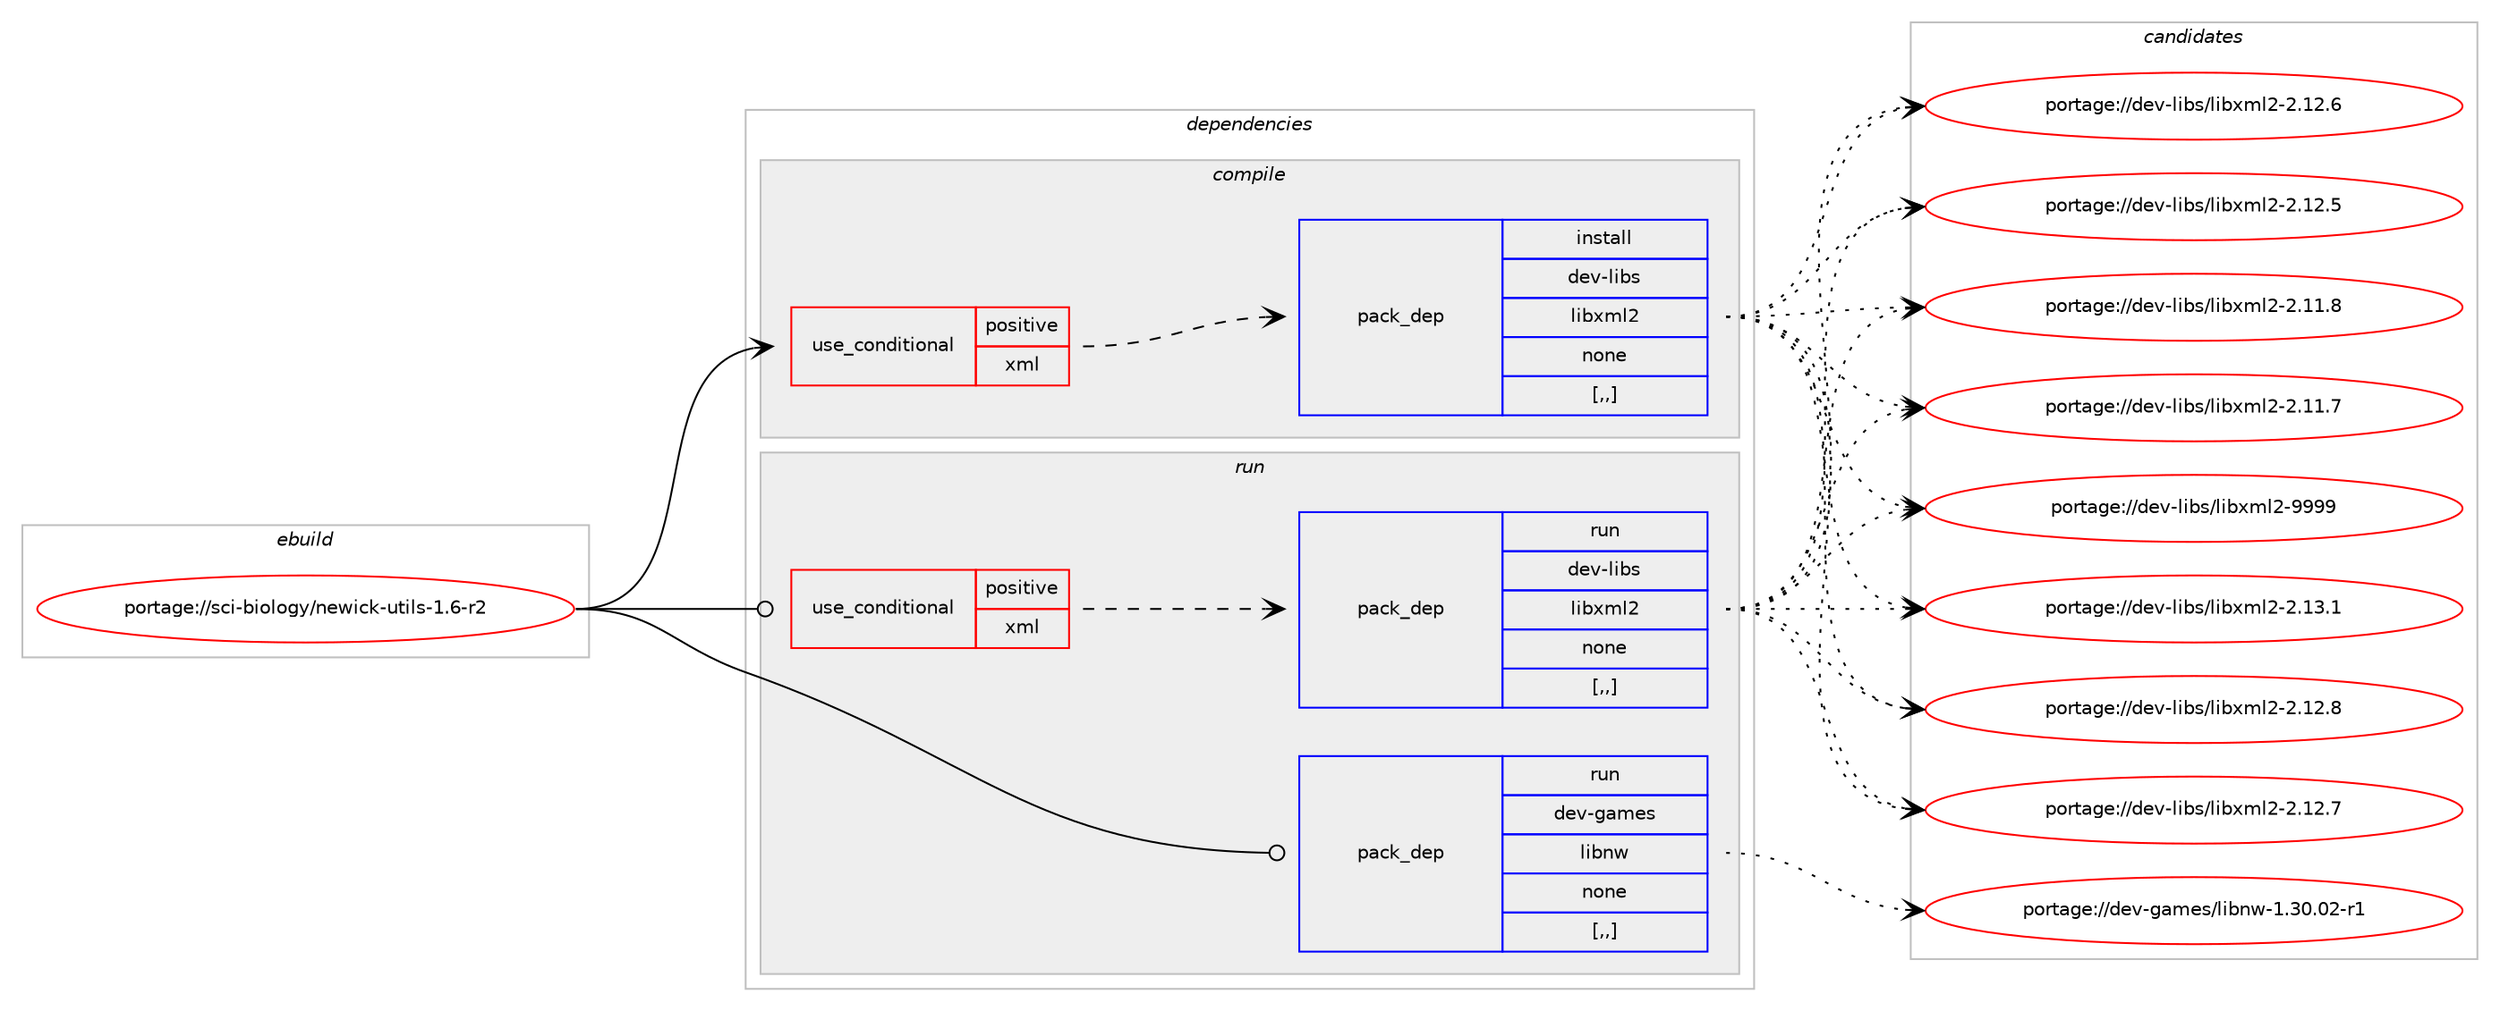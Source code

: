 digraph prolog {

# *************
# Graph options
# *************

newrank=true;
concentrate=true;
compound=true;
graph [rankdir=LR,fontname=Helvetica,fontsize=10,ranksep=1.5];#, ranksep=2.5, nodesep=0.2];
edge  [arrowhead=vee];
node  [fontname=Helvetica,fontsize=10];

# **********
# The ebuild
# **********

subgraph cluster_leftcol {
color=gray;
label=<<i>ebuild</i>>;
id [label="portage://sci-biology/newick-utils-1.6-r2", color=red, width=4, href="../sci-biology/newick-utils-1.6-r2.svg"];
}

# ****************
# The dependencies
# ****************

subgraph cluster_midcol {
color=gray;
label=<<i>dependencies</i>>;
subgraph cluster_compile {
fillcolor="#eeeeee";
style=filled;
label=<<i>compile</i>>;
subgraph cond103967 {
dependency392535 [label=<<TABLE BORDER="0" CELLBORDER="1" CELLSPACING="0" CELLPADDING="4"><TR><TD ROWSPAN="3" CELLPADDING="10">use_conditional</TD></TR><TR><TD>positive</TD></TR><TR><TD>xml</TD></TR></TABLE>>, shape=none, color=red];
subgraph pack285771 {
dependency392536 [label=<<TABLE BORDER="0" CELLBORDER="1" CELLSPACING="0" CELLPADDING="4" WIDTH="220"><TR><TD ROWSPAN="6" CELLPADDING="30">pack_dep</TD></TR><TR><TD WIDTH="110">install</TD></TR><TR><TD>dev-libs</TD></TR><TR><TD>libxml2</TD></TR><TR><TD>none</TD></TR><TR><TD>[,,]</TD></TR></TABLE>>, shape=none, color=blue];
}
dependency392535:e -> dependency392536:w [weight=20,style="dashed",arrowhead="vee"];
}
id:e -> dependency392535:w [weight=20,style="solid",arrowhead="vee"];
}
subgraph cluster_compileandrun {
fillcolor="#eeeeee";
style=filled;
label=<<i>compile and run</i>>;
}
subgraph cluster_run {
fillcolor="#eeeeee";
style=filled;
label=<<i>run</i>>;
subgraph cond103968 {
dependency392537 [label=<<TABLE BORDER="0" CELLBORDER="1" CELLSPACING="0" CELLPADDING="4"><TR><TD ROWSPAN="3" CELLPADDING="10">use_conditional</TD></TR><TR><TD>positive</TD></TR><TR><TD>xml</TD></TR></TABLE>>, shape=none, color=red];
subgraph pack285772 {
dependency392538 [label=<<TABLE BORDER="0" CELLBORDER="1" CELLSPACING="0" CELLPADDING="4" WIDTH="220"><TR><TD ROWSPAN="6" CELLPADDING="30">pack_dep</TD></TR><TR><TD WIDTH="110">run</TD></TR><TR><TD>dev-libs</TD></TR><TR><TD>libxml2</TD></TR><TR><TD>none</TD></TR><TR><TD>[,,]</TD></TR></TABLE>>, shape=none, color=blue];
}
dependency392537:e -> dependency392538:w [weight=20,style="dashed",arrowhead="vee"];
}
id:e -> dependency392537:w [weight=20,style="solid",arrowhead="odot"];
subgraph pack285773 {
dependency392539 [label=<<TABLE BORDER="0" CELLBORDER="1" CELLSPACING="0" CELLPADDING="4" WIDTH="220"><TR><TD ROWSPAN="6" CELLPADDING="30">pack_dep</TD></TR><TR><TD WIDTH="110">run</TD></TR><TR><TD>dev-games</TD></TR><TR><TD>libnw</TD></TR><TR><TD>none</TD></TR><TR><TD>[,,]</TD></TR></TABLE>>, shape=none, color=blue];
}
id:e -> dependency392539:w [weight=20,style="solid",arrowhead="odot"];
}
}

# **************
# The candidates
# **************

subgraph cluster_choices {
rank=same;
color=gray;
label=<<i>candidates</i>>;

subgraph choice285771 {
color=black;
nodesep=1;
choice10010111845108105981154710810598120109108504557575757 [label="portage://dev-libs/libxml2-9999", color=red, width=4,href="../dev-libs/libxml2-9999.svg"];
choice100101118451081059811547108105981201091085045504649514649 [label="portage://dev-libs/libxml2-2.13.1", color=red, width=4,href="../dev-libs/libxml2-2.13.1.svg"];
choice100101118451081059811547108105981201091085045504649504656 [label="portage://dev-libs/libxml2-2.12.8", color=red, width=4,href="../dev-libs/libxml2-2.12.8.svg"];
choice100101118451081059811547108105981201091085045504649504655 [label="portage://dev-libs/libxml2-2.12.7", color=red, width=4,href="../dev-libs/libxml2-2.12.7.svg"];
choice100101118451081059811547108105981201091085045504649504654 [label="portage://dev-libs/libxml2-2.12.6", color=red, width=4,href="../dev-libs/libxml2-2.12.6.svg"];
choice100101118451081059811547108105981201091085045504649504653 [label="portage://dev-libs/libxml2-2.12.5", color=red, width=4,href="../dev-libs/libxml2-2.12.5.svg"];
choice100101118451081059811547108105981201091085045504649494656 [label="portage://dev-libs/libxml2-2.11.8", color=red, width=4,href="../dev-libs/libxml2-2.11.8.svg"];
choice100101118451081059811547108105981201091085045504649494655 [label="portage://dev-libs/libxml2-2.11.7", color=red, width=4,href="../dev-libs/libxml2-2.11.7.svg"];
dependency392536:e -> choice10010111845108105981154710810598120109108504557575757:w [style=dotted,weight="100"];
dependency392536:e -> choice100101118451081059811547108105981201091085045504649514649:w [style=dotted,weight="100"];
dependency392536:e -> choice100101118451081059811547108105981201091085045504649504656:w [style=dotted,weight="100"];
dependency392536:e -> choice100101118451081059811547108105981201091085045504649504655:w [style=dotted,weight="100"];
dependency392536:e -> choice100101118451081059811547108105981201091085045504649504654:w [style=dotted,weight="100"];
dependency392536:e -> choice100101118451081059811547108105981201091085045504649504653:w [style=dotted,weight="100"];
dependency392536:e -> choice100101118451081059811547108105981201091085045504649494656:w [style=dotted,weight="100"];
dependency392536:e -> choice100101118451081059811547108105981201091085045504649494655:w [style=dotted,weight="100"];
}
subgraph choice285772 {
color=black;
nodesep=1;
choice10010111845108105981154710810598120109108504557575757 [label="portage://dev-libs/libxml2-9999", color=red, width=4,href="../dev-libs/libxml2-9999.svg"];
choice100101118451081059811547108105981201091085045504649514649 [label="portage://dev-libs/libxml2-2.13.1", color=red, width=4,href="../dev-libs/libxml2-2.13.1.svg"];
choice100101118451081059811547108105981201091085045504649504656 [label="portage://dev-libs/libxml2-2.12.8", color=red, width=4,href="../dev-libs/libxml2-2.12.8.svg"];
choice100101118451081059811547108105981201091085045504649504655 [label="portage://dev-libs/libxml2-2.12.7", color=red, width=4,href="../dev-libs/libxml2-2.12.7.svg"];
choice100101118451081059811547108105981201091085045504649504654 [label="portage://dev-libs/libxml2-2.12.6", color=red, width=4,href="../dev-libs/libxml2-2.12.6.svg"];
choice100101118451081059811547108105981201091085045504649504653 [label="portage://dev-libs/libxml2-2.12.5", color=red, width=4,href="../dev-libs/libxml2-2.12.5.svg"];
choice100101118451081059811547108105981201091085045504649494656 [label="portage://dev-libs/libxml2-2.11.8", color=red, width=4,href="../dev-libs/libxml2-2.11.8.svg"];
choice100101118451081059811547108105981201091085045504649494655 [label="portage://dev-libs/libxml2-2.11.7", color=red, width=4,href="../dev-libs/libxml2-2.11.7.svg"];
dependency392538:e -> choice10010111845108105981154710810598120109108504557575757:w [style=dotted,weight="100"];
dependency392538:e -> choice100101118451081059811547108105981201091085045504649514649:w [style=dotted,weight="100"];
dependency392538:e -> choice100101118451081059811547108105981201091085045504649504656:w [style=dotted,weight="100"];
dependency392538:e -> choice100101118451081059811547108105981201091085045504649504655:w [style=dotted,weight="100"];
dependency392538:e -> choice100101118451081059811547108105981201091085045504649504654:w [style=dotted,weight="100"];
dependency392538:e -> choice100101118451081059811547108105981201091085045504649504653:w [style=dotted,weight="100"];
dependency392538:e -> choice100101118451081059811547108105981201091085045504649494656:w [style=dotted,weight="100"];
dependency392538:e -> choice100101118451081059811547108105981201091085045504649494655:w [style=dotted,weight="100"];
}
subgraph choice285773 {
color=black;
nodesep=1;
choice1001011184510397109101115471081059811011945494651484648504511449 [label="portage://dev-games/libnw-1.30.02-r1", color=red, width=4,href="../dev-games/libnw-1.30.02-r1.svg"];
dependency392539:e -> choice1001011184510397109101115471081059811011945494651484648504511449:w [style=dotted,weight="100"];
}
}

}
